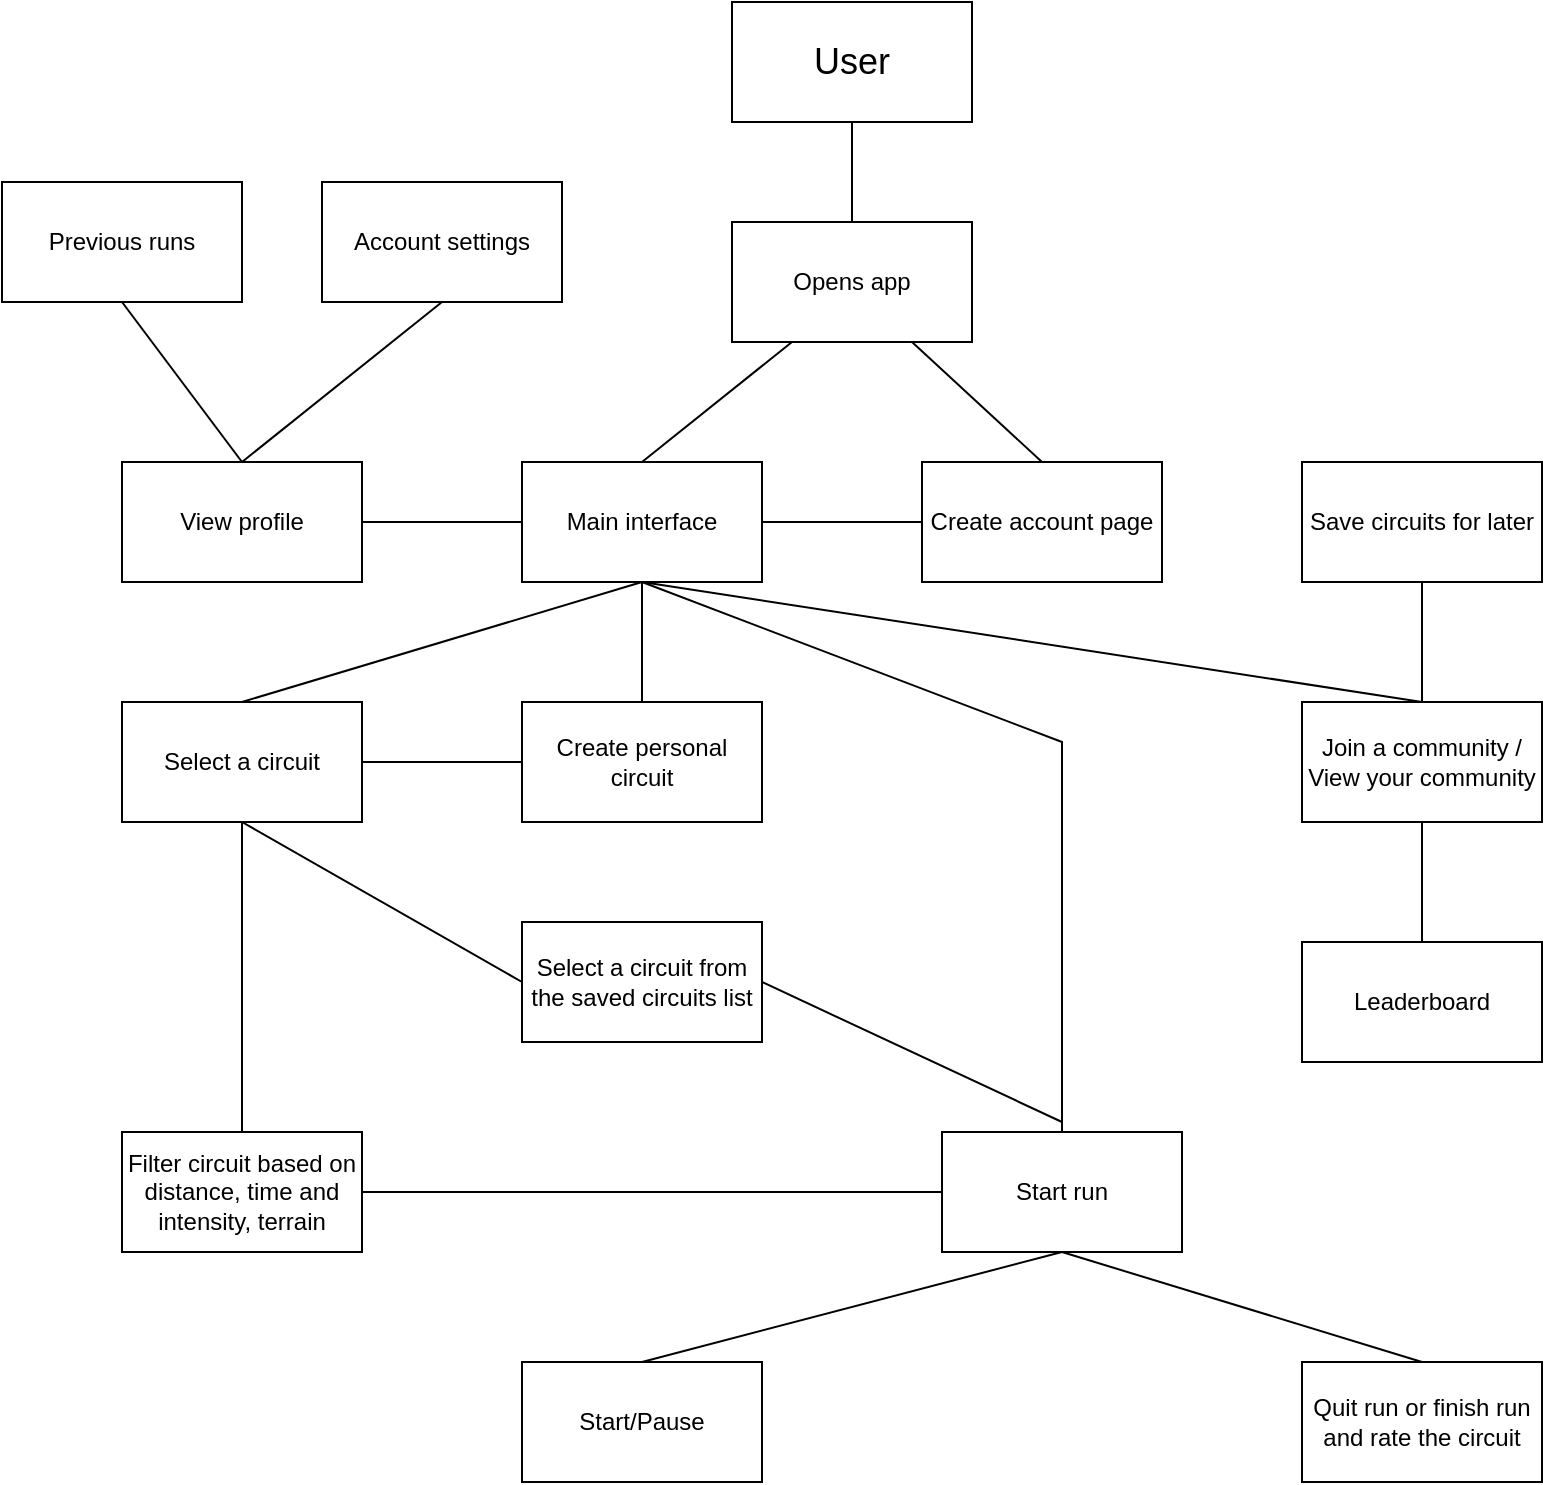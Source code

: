 <mxfile version="24.0.7" type="device">
  <diagram name="Page-1" id="HPo7mTmV7mPwL77KHCi1">
    <mxGraphModel dx="1050" dy="522" grid="1" gridSize="10" guides="1" tooltips="1" connect="1" arrows="1" fold="1" page="1" pageScale="1" pageWidth="850" pageHeight="1100" math="0" shadow="0">
      <root>
        <mxCell id="0" />
        <mxCell id="1" parent="0" />
        <mxCell id="i_S6adRtSfEhOTPvPNYQ-2" value="&lt;font style=&quot;font-size: 18px;&quot;&gt;User&lt;/font&gt;" style="rounded=0;whiteSpace=wrap;html=1;" parent="1" vertex="1">
          <mxGeometry x="365" y="50" width="120" height="60" as="geometry" />
        </mxCell>
        <mxCell id="i_S6adRtSfEhOTPvPNYQ-4" value="" style="endArrow=none;html=1;rounded=0;entryX=0.5;entryY=1;entryDx=0;entryDy=0;" parent="1" target="i_S6adRtSfEhOTPvPNYQ-2" edge="1">
          <mxGeometry width="50" height="50" relative="1" as="geometry">
            <mxPoint x="425" y="160" as="sourcePoint" />
            <mxPoint x="440" y="210" as="targetPoint" />
          </mxGeometry>
        </mxCell>
        <mxCell id="i_S6adRtSfEhOTPvPNYQ-6" value="&lt;div&gt;Opens app&lt;/div&gt;" style="rounded=0;whiteSpace=wrap;html=1;" parent="1" vertex="1">
          <mxGeometry x="365" y="160" width="120" height="60" as="geometry" />
        </mxCell>
        <mxCell id="i_S6adRtSfEhOTPvPNYQ-7" value="" style="endArrow=none;html=1;rounded=0;entryX=0.25;entryY=1;entryDx=0;entryDy=0;" parent="1" target="i_S6adRtSfEhOTPvPNYQ-6" edge="1">
          <mxGeometry width="50" height="50" relative="1" as="geometry">
            <mxPoint x="320" y="280" as="sourcePoint" />
            <mxPoint x="430" y="270" as="targetPoint" />
            <Array as="points" />
          </mxGeometry>
        </mxCell>
        <mxCell id="i_S6adRtSfEhOTPvPNYQ-8" value="" style="endArrow=none;html=1;rounded=0;entryX=0.75;entryY=1;entryDx=0;entryDy=0;" parent="1" target="i_S6adRtSfEhOTPvPNYQ-6" edge="1">
          <mxGeometry width="50" height="50" relative="1" as="geometry">
            <mxPoint x="520" y="280" as="sourcePoint" />
            <mxPoint x="405" y="230" as="targetPoint" />
            <Array as="points" />
          </mxGeometry>
        </mxCell>
        <mxCell id="i_S6adRtSfEhOTPvPNYQ-9" value="Main interface" style="rounded=0;whiteSpace=wrap;html=1;" parent="1" vertex="1">
          <mxGeometry x="260" y="280" width="120" height="60" as="geometry" />
        </mxCell>
        <mxCell id="i_S6adRtSfEhOTPvPNYQ-10" value="Create account page" style="rounded=0;whiteSpace=wrap;html=1;" parent="1" vertex="1">
          <mxGeometry x="460" y="280" width="120" height="60" as="geometry" />
        </mxCell>
        <mxCell id="i_S6adRtSfEhOTPvPNYQ-13" value="" style="endArrow=none;html=1;rounded=0;entryX=0;entryY=0.5;entryDx=0;entryDy=0;exitX=1;exitY=0.5;exitDx=0;exitDy=0;" parent="1" source="i_S6adRtSfEhOTPvPNYQ-15" target="i_S6adRtSfEhOTPvPNYQ-9" edge="1">
          <mxGeometry width="50" height="50" relative="1" as="geometry">
            <mxPoint x="190" y="310" as="sourcePoint" />
            <mxPoint x="250" y="310" as="targetPoint" />
          </mxGeometry>
        </mxCell>
        <mxCell id="i_S6adRtSfEhOTPvPNYQ-15" value="View profile" style="rounded=0;whiteSpace=wrap;html=1;" parent="1" vertex="1">
          <mxGeometry x="60" y="280" width="120" height="60" as="geometry" />
        </mxCell>
        <mxCell id="i_S6adRtSfEhOTPvPNYQ-20" value="Account settings" style="rounded=0;whiteSpace=wrap;html=1;" parent="1" vertex="1">
          <mxGeometry x="160" y="140" width="120" height="60" as="geometry" />
        </mxCell>
        <mxCell id="i_S6adRtSfEhOTPvPNYQ-21" value="" style="endArrow=none;html=1;rounded=0;entryX=0.5;entryY=1;entryDx=0;entryDy=0;exitX=0.5;exitY=0;exitDx=0;exitDy=0;" parent="1" source="i_S6adRtSfEhOTPvPNYQ-22" target="i_S6adRtSfEhOTPvPNYQ-9" edge="1">
          <mxGeometry width="50" height="50" relative="1" as="geometry">
            <mxPoint x="320" y="400" as="sourcePoint" />
            <mxPoint x="200" y="350" as="targetPoint" />
            <Array as="points">
              <mxPoint x="530" y="420" />
            </Array>
          </mxGeometry>
        </mxCell>
        <mxCell id="i_S6adRtSfEhOTPvPNYQ-22" value="Start run" style="rounded=0;whiteSpace=wrap;html=1;" parent="1" vertex="1">
          <mxGeometry x="470" y="615" width="120" height="60" as="geometry" />
        </mxCell>
        <mxCell id="i_S6adRtSfEhOTPvPNYQ-23" value="" style="endArrow=none;html=1;rounded=0;entryX=0.5;entryY=1;entryDx=0;entryDy=0;exitX=0.5;exitY=0;exitDx=0;exitDy=0;" parent="1" source="i_S6adRtSfEhOTPvPNYQ-24" target="i_S6adRtSfEhOTPvPNYQ-9" edge="1">
          <mxGeometry width="50" height="50" relative="1" as="geometry">
            <mxPoint x="120" y="400" as="sourcePoint" />
            <mxPoint x="260" y="430" as="targetPoint" />
          </mxGeometry>
        </mxCell>
        <mxCell id="i_S6adRtSfEhOTPvPNYQ-24" value="Select a circuit" style="rounded=0;whiteSpace=wrap;html=1;" parent="1" vertex="1">
          <mxGeometry x="60" y="400" width="120" height="60" as="geometry" />
        </mxCell>
        <mxCell id="i_S6adRtSfEhOTPvPNYQ-25" value="" style="endArrow=none;html=1;rounded=0;entryX=0.5;entryY=1;entryDx=0;entryDy=0;exitX=0.5;exitY=0;exitDx=0;exitDy=0;" parent="1" source="i_S6adRtSfEhOTPvPNYQ-26" target="i_S6adRtSfEhOTPvPNYQ-9" edge="1">
          <mxGeometry width="50" height="50" relative="1" as="geometry">
            <mxPoint x="520" y="400" as="sourcePoint" />
            <mxPoint x="410" y="440" as="targetPoint" />
          </mxGeometry>
        </mxCell>
        <mxCell id="i_S6adRtSfEhOTPvPNYQ-26" value="&lt;div&gt;Join a community /&lt;/div&gt;&lt;div&gt;View your community&lt;br&gt;&lt;/div&gt;" style="rounded=0;whiteSpace=wrap;html=1;" parent="1" vertex="1">
          <mxGeometry x="650" y="400" width="120" height="60" as="geometry" />
        </mxCell>
        <mxCell id="i_S6adRtSfEhOTPvPNYQ-28" value="" style="endArrow=none;html=1;rounded=0;exitX=0.5;exitY=0;exitDx=0;exitDy=0;entryX=0.5;entryY=1;entryDx=0;entryDy=0;" parent="1" source="i_S6adRtSfEhOTPvPNYQ-15" target="i_S6adRtSfEhOTPvPNYQ-20" edge="1">
          <mxGeometry width="50" height="50" relative="1" as="geometry">
            <mxPoint x="170" y="280" as="sourcePoint" />
            <mxPoint x="220" y="230" as="targetPoint" />
          </mxGeometry>
        </mxCell>
        <mxCell id="i_S6adRtSfEhOTPvPNYQ-31" value="" style="endArrow=none;html=1;rounded=0;exitX=0.5;exitY=0;exitDx=0;exitDy=0;" parent="1" source="i_S6adRtSfEhOTPvPNYQ-15" edge="1">
          <mxGeometry width="50" height="50" relative="1" as="geometry">
            <mxPoint x="90" y="250" as="sourcePoint" />
            <mxPoint x="60" y="200" as="targetPoint" />
          </mxGeometry>
        </mxCell>
        <mxCell id="i_S6adRtSfEhOTPvPNYQ-33" value="Previous runs" style="rounded=0;whiteSpace=wrap;html=1;" parent="1" vertex="1">
          <mxGeometry y="140" width="120" height="60" as="geometry" />
        </mxCell>
        <mxCell id="i_S6adRtSfEhOTPvPNYQ-34" value="" style="endArrow=none;html=1;rounded=0;entryX=0.5;entryY=1;entryDx=0;entryDy=0;exitX=0.5;exitY=0;exitDx=0;exitDy=0;" parent="1" source="i_S6adRtSfEhOTPvPNYQ-35" target="i_S6adRtSfEhOTPvPNYQ-24" edge="1">
          <mxGeometry width="50" height="50" relative="1" as="geometry">
            <mxPoint x="170" y="520" as="sourcePoint" />
            <mxPoint x="490" y="450" as="targetPoint" />
          </mxGeometry>
        </mxCell>
        <mxCell id="i_S6adRtSfEhOTPvPNYQ-35" value="Filter circuit based on distance, time and intensity, terrain" style="rounded=0;whiteSpace=wrap;html=1;" parent="1" vertex="1">
          <mxGeometry x="60" y="615" width="120" height="60" as="geometry" />
        </mxCell>
        <mxCell id="i_S6adRtSfEhOTPvPNYQ-36" value="" style="endArrow=none;html=1;rounded=0;exitX=1;exitY=0.5;exitDx=0;exitDy=0;entryX=0;entryY=0.5;entryDx=0;entryDy=0;" parent="1" source="i_S6adRtSfEhOTPvPNYQ-35" target="i_S6adRtSfEhOTPvPNYQ-22" edge="1">
          <mxGeometry width="50" height="50" relative="1" as="geometry">
            <mxPoint x="390" y="530" as="sourcePoint" />
            <mxPoint x="440" y="480" as="targetPoint" />
          </mxGeometry>
        </mxCell>
        <mxCell id="i_S6adRtSfEhOTPvPNYQ-37" value="" style="endArrow=none;html=1;rounded=0;exitX=0.5;exitY=1;exitDx=0;exitDy=0;" parent="1" source="i_S6adRtSfEhOTPvPNYQ-26" target="i_S6adRtSfEhOTPvPNYQ-38" edge="1">
          <mxGeometry width="50" height="50" relative="1" as="geometry">
            <mxPoint x="440" y="470" as="sourcePoint" />
            <mxPoint x="640" y="430" as="targetPoint" />
          </mxGeometry>
        </mxCell>
        <mxCell id="i_S6adRtSfEhOTPvPNYQ-38" value="Leaderboard" style="rounded=0;whiteSpace=wrap;html=1;" parent="1" vertex="1">
          <mxGeometry x="650" y="520" width="120" height="60" as="geometry" />
        </mxCell>
        <mxCell id="i_S6adRtSfEhOTPvPNYQ-39" value="Create personal circuit" style="rounded=0;whiteSpace=wrap;html=1;" parent="1" vertex="1">
          <mxGeometry x="260" y="400" width="120" height="60" as="geometry" />
        </mxCell>
        <mxCell id="i_S6adRtSfEhOTPvPNYQ-40" value="" style="endArrow=none;html=1;rounded=0;exitX=0.5;exitY=0;exitDx=0;exitDy=0;" parent="1" source="i_S6adRtSfEhOTPvPNYQ-39" edge="1">
          <mxGeometry width="50" height="50" relative="1" as="geometry">
            <mxPoint x="470" y="420" as="sourcePoint" />
            <mxPoint x="320" y="340" as="targetPoint" />
          </mxGeometry>
        </mxCell>
        <mxCell id="i_S6adRtSfEhOTPvPNYQ-41" value="Start/Pause" style="rounded=0;whiteSpace=wrap;html=1;" parent="1" vertex="1">
          <mxGeometry x="260" y="730" width="120" height="60" as="geometry" />
        </mxCell>
        <mxCell id="i_S6adRtSfEhOTPvPNYQ-42" value="" style="endArrow=none;html=1;rounded=0;exitX=0.5;exitY=0;exitDx=0;exitDy=0;entryX=0.5;entryY=1;entryDx=0;entryDy=0;" parent="1" source="i_S6adRtSfEhOTPvPNYQ-41" target="i_S6adRtSfEhOTPvPNYQ-22" edge="1">
          <mxGeometry width="50" height="50" relative="1" as="geometry">
            <mxPoint x="370" y="490" as="sourcePoint" />
            <mxPoint x="420" y="440" as="targetPoint" />
          </mxGeometry>
        </mxCell>
        <mxCell id="i_S6adRtSfEhOTPvPNYQ-43" value="&lt;div&gt;Quit run or finish run&lt;/div&gt;&lt;div&gt;and rate the circuit&lt;br&gt;&lt;/div&gt;" style="rounded=0;whiteSpace=wrap;html=1;" parent="1" vertex="1">
          <mxGeometry x="650" y="730" width="120" height="60" as="geometry" />
        </mxCell>
        <mxCell id="i_S6adRtSfEhOTPvPNYQ-44" value="" style="endArrow=none;html=1;rounded=0;exitX=0.5;exitY=0;exitDx=0;exitDy=0;entryX=0.5;entryY=1;entryDx=0;entryDy=0;" parent="1" source="i_S6adRtSfEhOTPvPNYQ-43" target="i_S6adRtSfEhOTPvPNYQ-22" edge="1">
          <mxGeometry width="50" height="50" relative="1" as="geometry">
            <mxPoint x="350" y="620" as="sourcePoint" />
            <mxPoint x="400" y="570" as="targetPoint" />
          </mxGeometry>
        </mxCell>
        <mxCell id="i_S6adRtSfEhOTPvPNYQ-45" value="" style="endArrow=none;html=1;rounded=0;entryX=0.5;entryY=0;entryDx=0;entryDy=0;" parent="1" target="i_S6adRtSfEhOTPvPNYQ-26" edge="1">
          <mxGeometry width="50" height="50" relative="1" as="geometry">
            <mxPoint x="710" y="340" as="sourcePoint" />
            <mxPoint x="140" y="380" as="targetPoint" />
          </mxGeometry>
        </mxCell>
        <mxCell id="i_S6adRtSfEhOTPvPNYQ-46" value="Save circuits for later" style="rounded=0;whiteSpace=wrap;html=1;" parent="1" vertex="1">
          <mxGeometry x="650" y="280" width="120" height="60" as="geometry" />
        </mxCell>
        <mxCell id="i_S6adRtSfEhOTPvPNYQ-47" value="Select a circuit from the saved circuits list" style="rounded=0;whiteSpace=wrap;html=1;" parent="1" vertex="1">
          <mxGeometry x="260" y="510" width="120" height="60" as="geometry" />
        </mxCell>
        <mxCell id="i_S6adRtSfEhOTPvPNYQ-48" value="" style="endArrow=none;html=1;rounded=0;entryX=0.5;entryY=1;entryDx=0;entryDy=0;exitX=0;exitY=0.5;exitDx=0;exitDy=0;" parent="1" source="i_S6adRtSfEhOTPvPNYQ-47" target="i_S6adRtSfEhOTPvPNYQ-24" edge="1">
          <mxGeometry width="50" height="50" relative="1" as="geometry">
            <mxPoint x="230" y="500" as="sourcePoint" />
            <mxPoint x="280" y="450" as="targetPoint" />
          </mxGeometry>
        </mxCell>
        <mxCell id="i_S6adRtSfEhOTPvPNYQ-49" value="" style="endArrow=none;html=1;rounded=0;entryX=1;entryY=0.5;entryDx=0;entryDy=0;" parent="1" target="i_S6adRtSfEhOTPvPNYQ-47" edge="1">
          <mxGeometry width="50" height="50" relative="1" as="geometry">
            <mxPoint x="530" y="610" as="sourcePoint" />
            <mxPoint x="280" y="510" as="targetPoint" />
          </mxGeometry>
        </mxCell>
        <mxCell id="i_S6adRtSfEhOTPvPNYQ-53" value="" style="endArrow=none;html=1;rounded=0;exitX=1;exitY=0.5;exitDx=0;exitDy=0;entryX=0;entryY=0.5;entryDx=0;entryDy=0;" parent="1" source="i_S6adRtSfEhOTPvPNYQ-24" target="i_S6adRtSfEhOTPvPNYQ-39" edge="1">
          <mxGeometry width="50" height="50" relative="1" as="geometry">
            <mxPoint x="220" y="450" as="sourcePoint" />
            <mxPoint x="270" y="400" as="targetPoint" />
          </mxGeometry>
        </mxCell>
        <mxCell id="i_S6adRtSfEhOTPvPNYQ-54" value="" style="endArrow=none;html=1;rounded=0;exitX=1;exitY=0.5;exitDx=0;exitDy=0;entryX=0;entryY=0.5;entryDx=0;entryDy=0;" parent="1" source="i_S6adRtSfEhOTPvPNYQ-9" target="i_S6adRtSfEhOTPvPNYQ-10" edge="1">
          <mxGeometry width="50" height="50" relative="1" as="geometry">
            <mxPoint x="420" y="310" as="sourcePoint" />
            <mxPoint x="470" y="260" as="targetPoint" />
          </mxGeometry>
        </mxCell>
      </root>
    </mxGraphModel>
  </diagram>
</mxfile>
